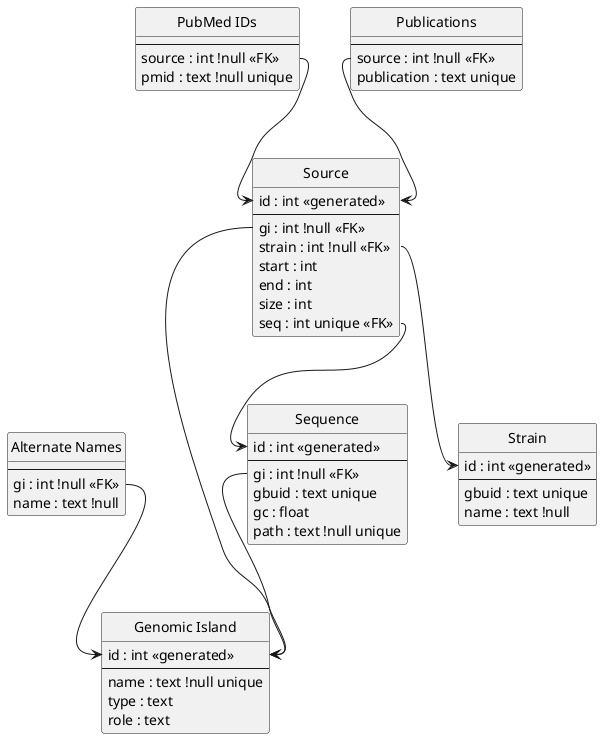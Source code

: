 @startuml
hide circle

entity "Genomic Island" as gi {
    id : int <<generated>>
    --
    name : text !null unique
    type : text
    role : text
}

entity "Alternate Names"  as an {
		--
		gi : int !null <<FK>>
		name : text !null
}

entity "Sequence" as seq {
    id : int <<generated>>
    --
    gi : int !null <<FK>>
    gbuid : text unique
    gc : float
    path : text !null unique
}

entity "Source" as src {
    id : int <<generated>>
    --
    gi : int !null <<FK>>
    strain : int !null <<FK>>
    start : int
    end : int
    size : int
    seq : int unique <<FK>>
}

entity "Strain" as strain {
    id : int <<generated>>
    --
    gbuid : text unique
    name : text !null
}

entity "PubMed IDs" as pmid {
    --
    source : int !null <<FK>>
    pmid : text !null unique
}

entity "Publications" as pub {
		--
		source : int !null <<FK>>
		publication : text unique
}

seq::gi --> gi::id
an::gi --> gi::id
src::seq --> seq::id
src::gi --> gi::id
src::strain --> strain::id
pmid::source --> src::id
pub::source --> src::id
@enduml